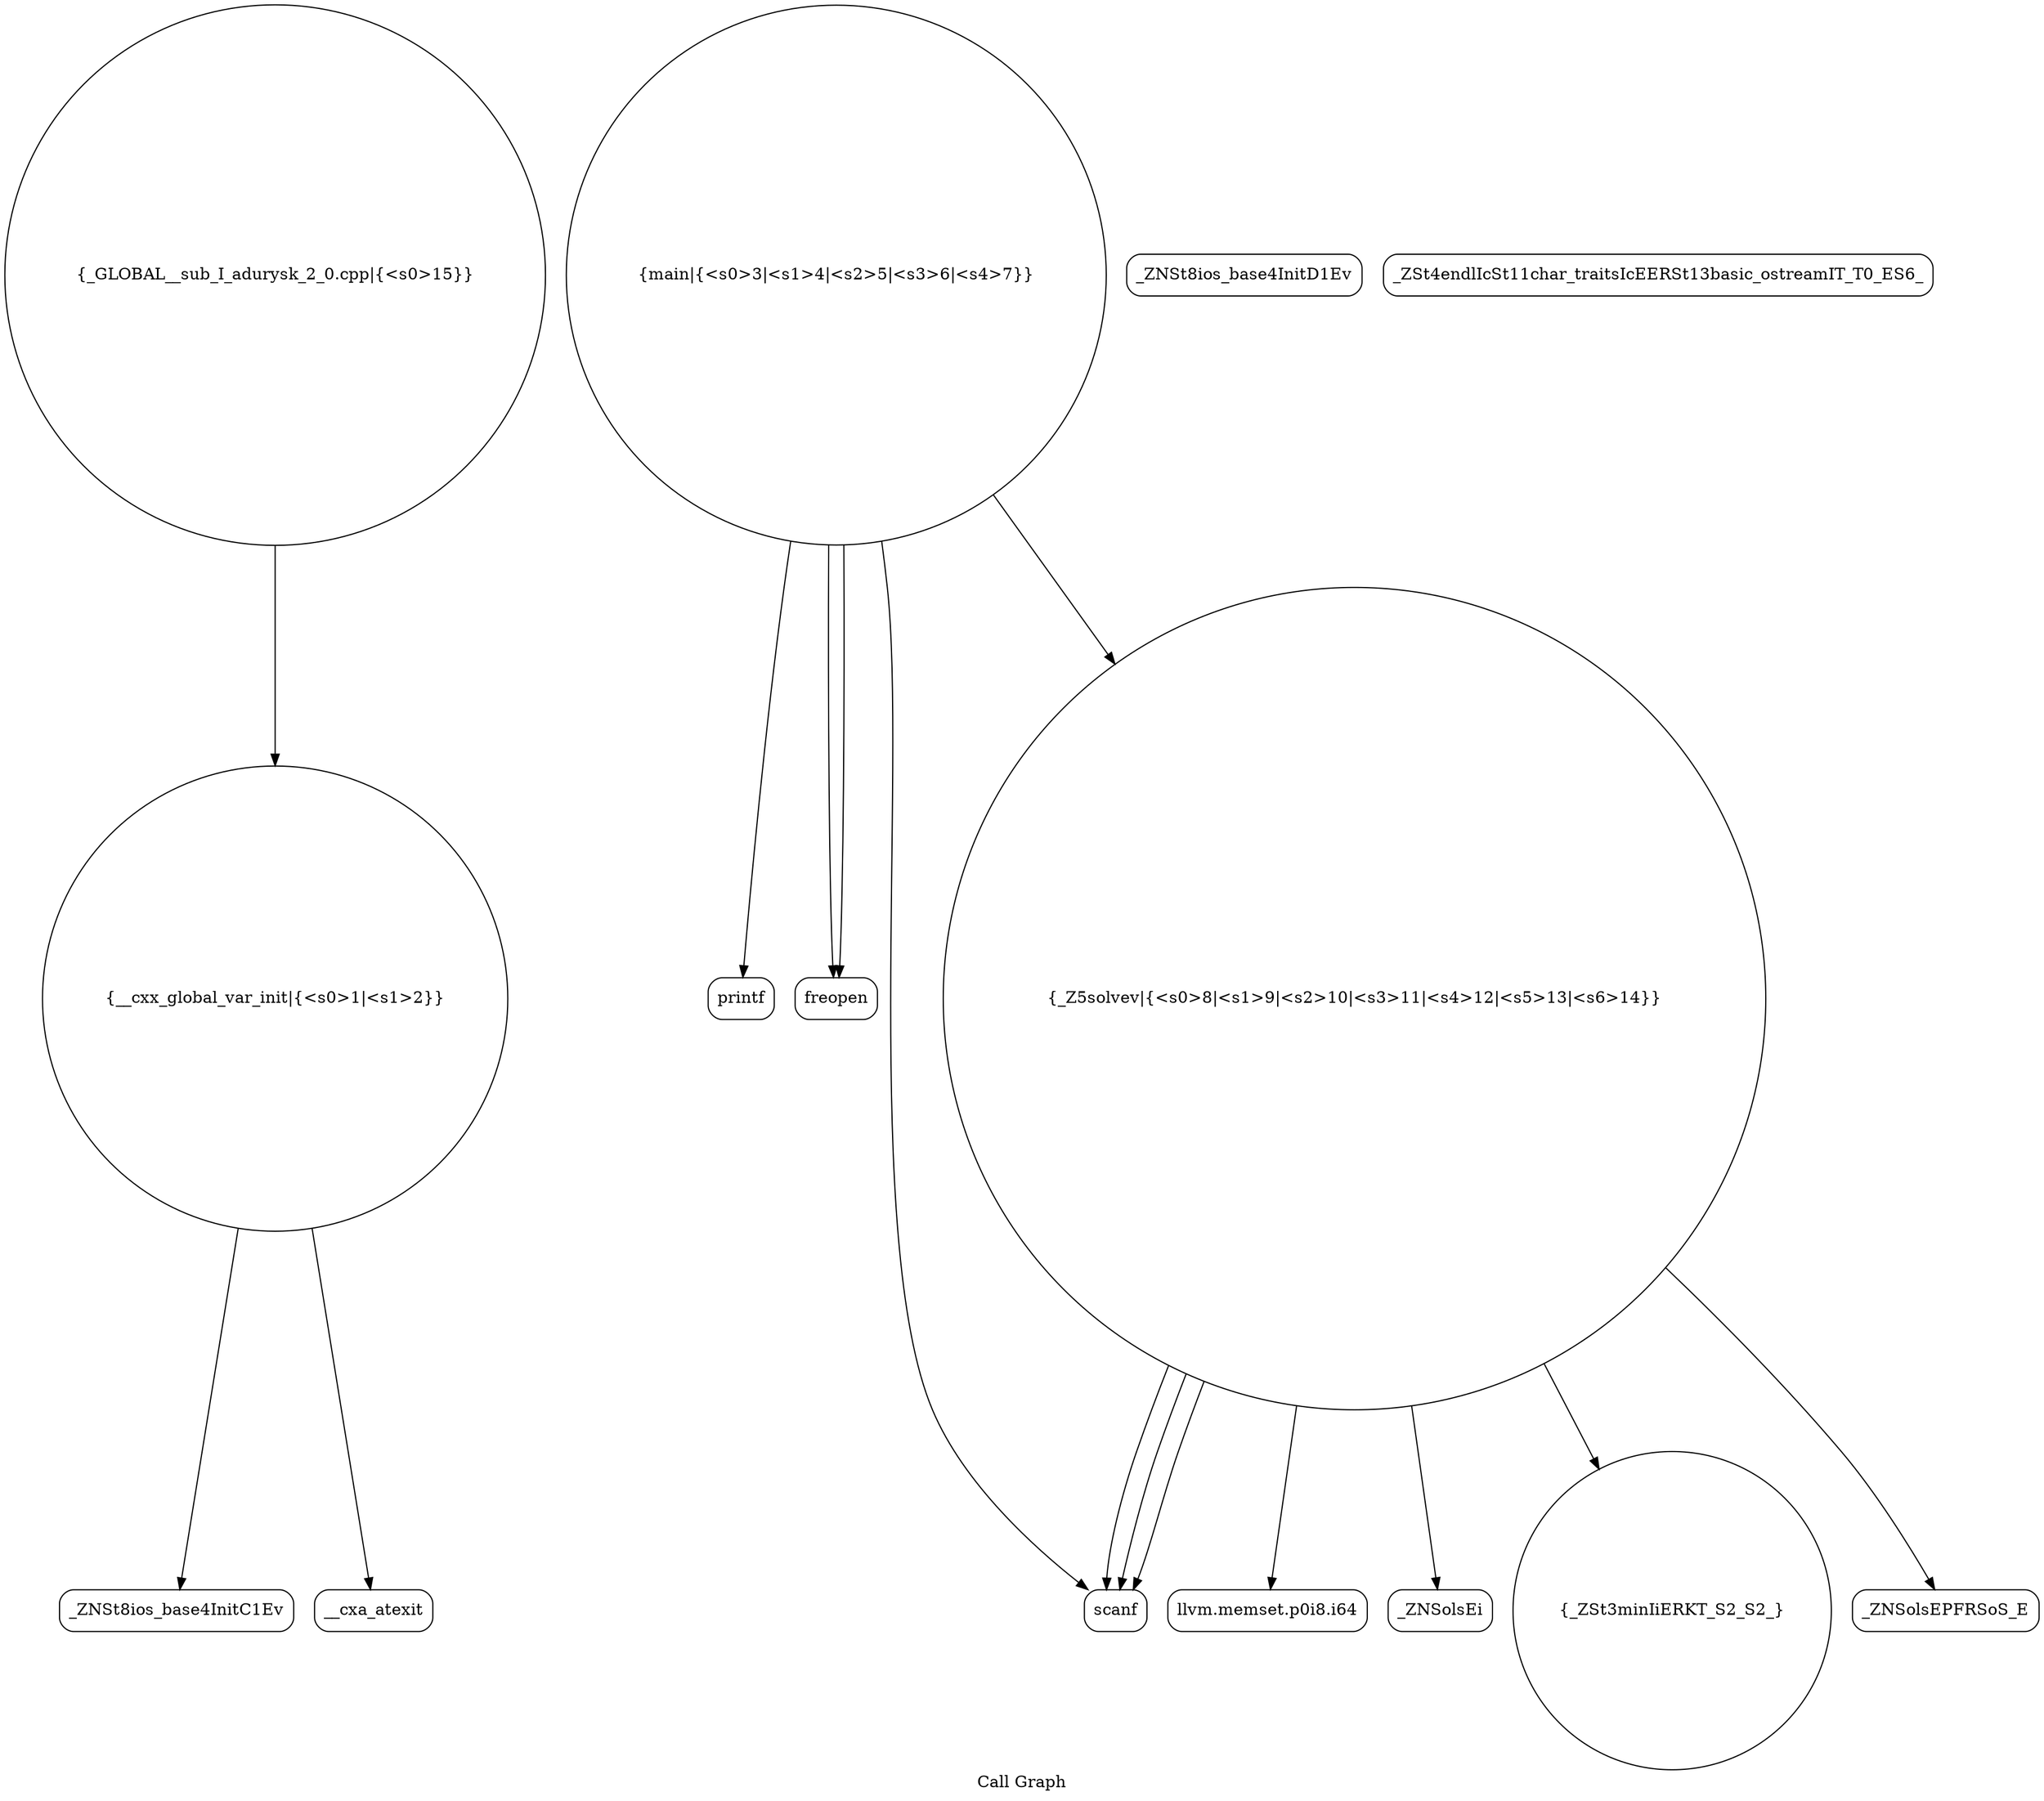 digraph "Call Graph" {
	label="Call Graph";

	Node0x55be8ed3d7e0 [shape=record,shape=circle,label="{__cxx_global_var_init|{<s0>1|<s1>2}}"];
	Node0x55be8ed3d7e0:s0 -> Node0x55be8ed3dc70[color=black];
	Node0x55be8ed3d7e0:s1 -> Node0x55be8ed3dd70[color=black];
	Node0x55be8ed3df70 [shape=record,shape=Mrecord,label="{printf}"];
	Node0x55be8ed3e2f0 [shape=record,shape=circle,label="{_GLOBAL__sub_I_adurysk_2_0.cpp|{<s0>15}}"];
	Node0x55be8ed3e2f0:s0 -> Node0x55be8ed3d7e0[color=black];
	Node0x55be8ed3dcf0 [shape=record,shape=Mrecord,label="{_ZNSt8ios_base4InitD1Ev}"];
	Node0x55be8ed3e070 [shape=record,shape=Mrecord,label="{llvm.memset.p0i8.i64}"];
	Node0x55be8ed3ddf0 [shape=record,shape=circle,label="{main|{<s0>3|<s1>4|<s2>5|<s3>6|<s4>7}}"];
	Node0x55be8ed3ddf0:s0 -> Node0x55be8ed3de70[color=black];
	Node0x55be8ed3ddf0:s1 -> Node0x55be8ed3de70[color=black];
	Node0x55be8ed3ddf0:s2 -> Node0x55be8ed3def0[color=black];
	Node0x55be8ed3ddf0:s3 -> Node0x55be8ed3df70[color=black];
	Node0x55be8ed3ddf0:s4 -> Node0x55be8ed3dff0[color=black];
	Node0x55be8ed3e170 [shape=record,shape=Mrecord,label="{_ZNSolsEi}"];
	Node0x55be8ed3def0 [shape=record,shape=Mrecord,label="{scanf}"];
	Node0x55be8ed3e270 [shape=record,shape=Mrecord,label="{_ZSt4endlIcSt11char_traitsIcEERSt13basic_ostreamIT_T0_ES6_}"];
	Node0x55be8ed3dc70 [shape=record,shape=Mrecord,label="{_ZNSt8ios_base4InitC1Ev}"];
	Node0x55be8ed3dff0 [shape=record,shape=circle,label="{_Z5solvev|{<s0>8|<s1>9|<s2>10|<s3>11|<s4>12|<s5>13|<s6>14}}"];
	Node0x55be8ed3dff0:s0 -> Node0x55be8ed3def0[color=black];
	Node0x55be8ed3dff0:s1 -> Node0x55be8ed3def0[color=black];
	Node0x55be8ed3dff0:s2 -> Node0x55be8ed3def0[color=black];
	Node0x55be8ed3dff0:s3 -> Node0x55be8ed3e070[color=black];
	Node0x55be8ed3dff0:s4 -> Node0x55be8ed3e0f0[color=black];
	Node0x55be8ed3dff0:s5 -> Node0x55be8ed3e170[color=black];
	Node0x55be8ed3dff0:s6 -> Node0x55be8ed3e1f0[color=black];
	Node0x55be8ed3dd70 [shape=record,shape=Mrecord,label="{__cxa_atexit}"];
	Node0x55be8ed3e0f0 [shape=record,shape=circle,label="{_ZSt3minIiERKT_S2_S2_}"];
	Node0x55be8ed3de70 [shape=record,shape=Mrecord,label="{freopen}"];
	Node0x55be8ed3e1f0 [shape=record,shape=Mrecord,label="{_ZNSolsEPFRSoS_E}"];
}
